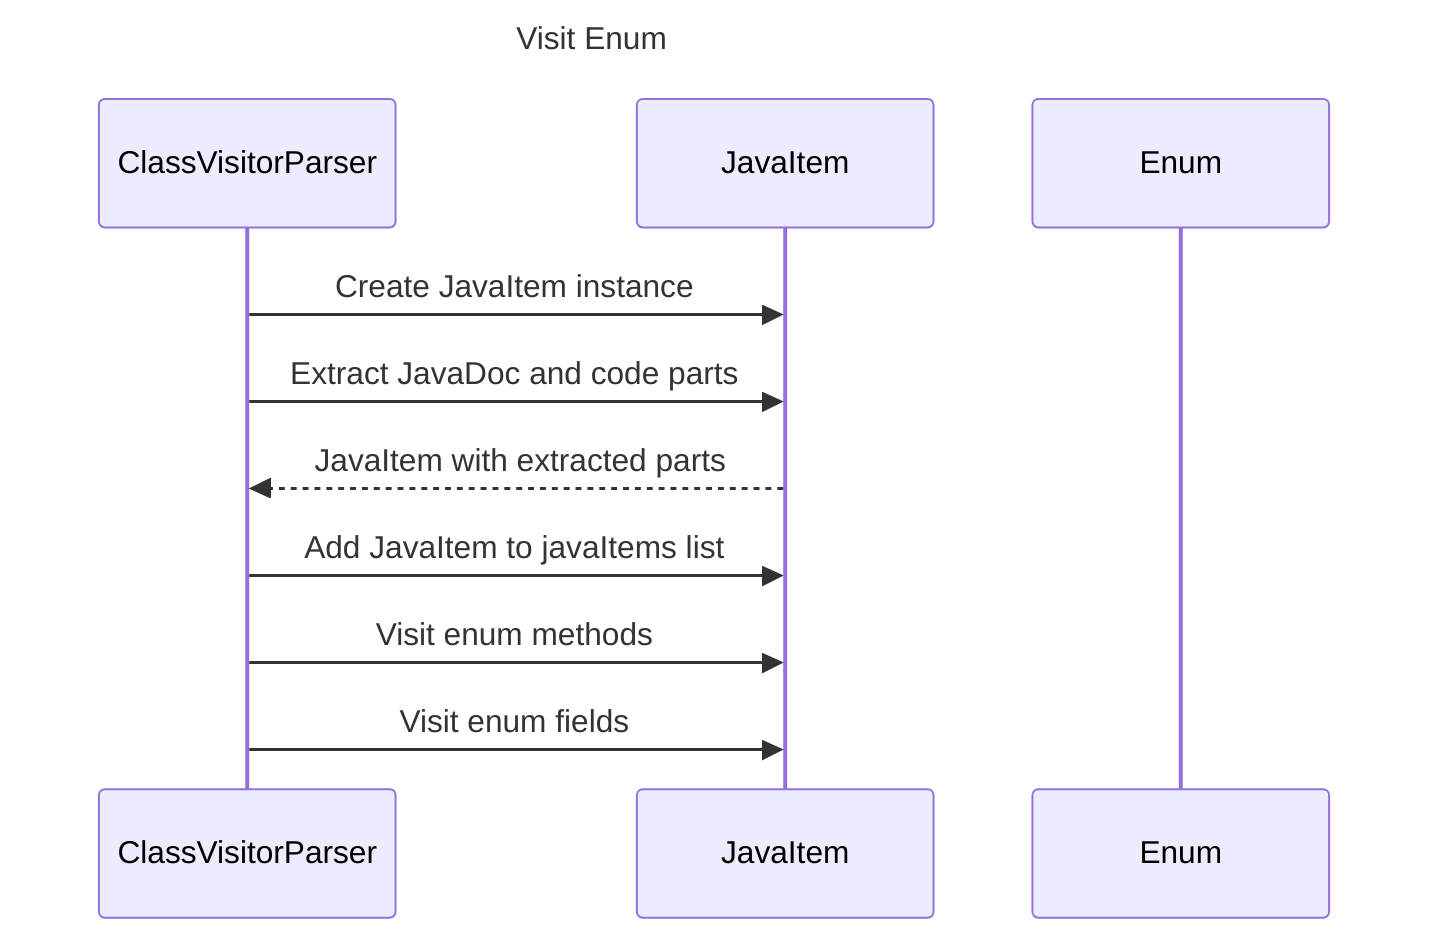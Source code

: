 ---
title: Visit Enum
---

sequenceDiagram
    participant ClassVisitorParser
    participant JavaItem
    participant Enum

    ClassVisitorParser->>JavaItem: Create JavaItem instance
    ClassVisitorParser->>JavaItem: Extract JavaDoc and code parts
    JavaItem-->>ClassVisitorParser: JavaItem with extracted parts
    ClassVisitorParser->>JavaItem: Add JavaItem to javaItems list
    ClassVisitorParser->>JavaItem: Visit enum methods
    ClassVisitorParser->>JavaItem: Visit enum fields
